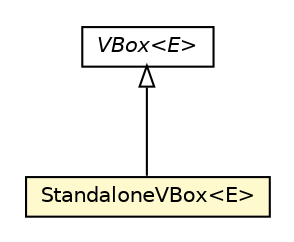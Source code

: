 #!/usr/local/bin/dot
#
# Class diagram 
# Generated by UMLGraph version 5.1 (http://www.umlgraph.org/)
#

digraph G {
	edge [fontname="Helvetica",fontsize=10,labelfontname="Helvetica",labelfontsize=10];
	node [fontname="Helvetica",fontsize=10,shape=plaintext];
	nodesep=0.25;
	ranksep=0.5;
	// pt.ist.fenixframework.backend.jvstm.pstm.VBox<E>
	c103739 [label=<<table title="pt.ist.fenixframework.backend.jvstm.pstm.VBox" border="0" cellborder="1" cellspacing="0" cellpadding="2" port="p" href="./VBox.html">
		<tr><td><table border="0" cellspacing="0" cellpadding="1">
<tr><td align="center" balign="center"><font face="Helvetica-Oblique"> VBox&lt;E&gt; </font></td></tr>
		</table></td></tr>
		</table>>, fontname="Helvetica", fontcolor="black", fontsize=10.0];
	// pt.ist.fenixframework.backend.jvstm.pstm.StandaloneVBox<E>
	c103747 [label=<<table title="pt.ist.fenixframework.backend.jvstm.pstm.StandaloneVBox" border="0" cellborder="1" cellspacing="0" cellpadding="2" port="p" bgcolor="lemonChiffon" href="./StandaloneVBox.html">
		<tr><td><table border="0" cellspacing="0" cellpadding="1">
<tr><td align="center" balign="center"> StandaloneVBox&lt;E&gt; </td></tr>
		</table></td></tr>
		</table>>, fontname="Helvetica", fontcolor="black", fontsize=10.0];
	//pt.ist.fenixframework.backend.jvstm.pstm.StandaloneVBox<E> extends pt.ist.fenixframework.backend.jvstm.pstm.VBox<E>
	c103739:p -> c103747:p [dir=back,arrowtail=empty];
}

